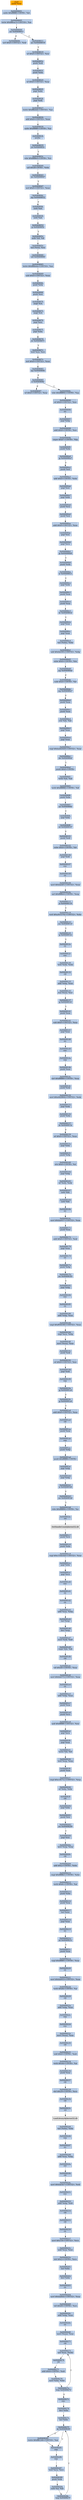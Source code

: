 digraph G {
node[shape=rectangle,style=filled,fillcolor=lightsteelblue,color=lightsteelblue]
bgcolor="transparent"
a0x00408000pushl_eax[label="start\npushl %eax",fillcolor="orange",color="lightgrey"];
a0x00408001andw_0xffffffffUINT8_di[label="0x00408001\nandw $0xffffffff<UINT8>, %di"];
a0x00408005testw_0xffffeac3UINT16_ax[label="0x00408005\ntestw $0xffffeac3<UINT16>, %ax"];
a0x00408009jne_0x00408011[label="0x00408009\njne 0x00408011"];
a0x0040800bxorl_0x0UINT32_edi[label="0x0040800b\nxorl $0x0<UINT32>, %edi"];
a0x00408011jno_0x00408018[label="0x00408011\njno 0x00408018"];
a0x00408018orl_0x0UINT32_esi[label="0x00408018\norl $0x0<UINT32>, %esi"];
a0x0040801epushl_edi[label="0x0040801e\npushl %edi"];
a0x0040801fpushl_ebx[label="0x0040801f\npushl %ebx"];
a0x00408020orl_0x0UINT32_eax[label="0x00408020\norl $0x0<UINT32>, %eax"];
a0x00408025popl_ebx[label="0x00408025\npopl %ebx"];
a0x00408026popl_edi[label="0x00408026\npopl %edi"];
a0x00408027testw_0xffffefd4UINT16_ax[label="0x00408027\ntestw $0xffffefd4<UINT16>, %ax"];
a0x0040802baddl_0x0UINT32_eax[label="0x0040802b\naddl $0x0<UINT32>, %eax"];
a0x00408030andw_0xffffffffUINT8_ax[label="0x00408030\nandw $0xffffffff<UINT8>, %ax"];
a0x00408034pusha_[label="0x00408034\npusha "];
a0x00408035jnl_0x0040803c[label="0x00408035\njnl 0x0040803c"];
a0x0040803crolw_0xffffffe0UINT8_cx[label="0x0040803c\nrolw $0xffffffe0<UINT8>, %cx"];
a0x00408040sall_0x40INT8_ebx[label="0x00408040\nsall $0x40<INT8>, %ebx"];
a0x00408043jns_0x00408047[label="0x00408043\njns 0x00408047"];
a0x00408047xorl_0x0UINT32_eax[label="0x00408047\nxorl $0x0<UINT32>, %eax"];
a0x0040804cjnp_0x00408052[label="0x0040804c\njnp 0x00408052"];
a0x0040804enotb_ah[label="0x0040804e\nnotb %ah"];
a0x00408050notb_ah[label="0x00408050\nnotb %ah"];
a0x00408052jp_0x0040805c[label="0x00408052\njp 0x0040805c"];
a0x0040805candb_dl_dl[label="0x0040805c\nandb %dl, %dl"];
a0x0040805eleal_esi__esi[label="0x0040805e\nleal (%esi), %esi"];
a0x00408060call_0x00408065[label="0x00408060\ncall 0x00408065"];
a0x00408065testw_0xffffdedaUINT16_ax[label="0x00408065\ntestw $0xffffdeda<UINT16>, %ax"];
a0x00408069subl_0x0UINT32_eax[label="0x00408069\nsubl $0x0<UINT32>, %eax"];
a0x0040806epushl_ebx[label="0x0040806e\npushl %ebx"];
a0x0040806fpushl_esi[label="0x0040806f\npushl %esi"];
a0x00408070negb_ch[label="0x00408070\nnegb %ch"];
a0x00408072negb_ch[label="0x00408072\nnegb %ch"];
a0x00408074popl_esi[label="0x00408074\npopl %esi"];
a0x00408075popl_ebx[label="0x00408075\npopl %ebx"];
a0x00408076jle_0x0040807c[label="0x00408076\njle 0x0040807c"];
a0x0040807ctestl_esi_esi[label="0x0040807c\ntestl %esi, %esi"];
a0x0040807exorl_0x0UINT32_eax[label="0x0040807e\nxorl $0x0<UINT32>, %eax"];
a0x00408083jnp_0x0040808c[label="0x00408083\njnp 0x0040808c"];
a0x00408085je_0x0040808c[label="0x00408085\nje 0x0040808c"];
a0x00408087orl_0x0UINT32_eax[label="0x00408087\norl $0x0<UINT32>, %eax"];
a0x0040808crolw_0xffffff90UINT8_sp[label="0x0040808c\nrolw $0xffffff90<UINT8>, %sp"];
a0x00408090orl_0x0UINT32_esi[label="0x00408090\norl $0x0<UINT32>, %esi"];
a0x00408096stc_[label="0x00408096\nstc "];
a0x00408097popl_ebp[label="0x00408097\npopl %ebp"];
a0x00408098addl_0x0UINT8_esi[label="0x00408098\naddl $0x0<UINT8>, %esi"];
a0x0040809bcmpw_0x67UINT8_bp[label="0x0040809b\ncmpw $0x67<UINT8>, %bp"];
a0x0040809fpushl_ebx[label="0x0040809f\npushl %ebx"];
a0x004080a0jg_0x004080a7[label="0x004080a0\njg 0x004080a7"];
a0x004080a2pushl_esi[label="0x004080a2\npushl %esi"];
a0x004080a3addl_0x0UINT8_ebx[label="0x004080a3\naddl $0x0<UINT8>, %ebx"];
a0x004080a6popl_esi[label="0x004080a6\npopl %esi"];
a0x004080a7popl_ebx[label="0x004080a7\npopl %ebx"];
a0x004080a8pushl_ecx[label="0x004080a8\npushl %ecx"];
a0x004080a9pushl_esi[label="0x004080a9\npushl %esi"];
a0x004080aaaddl_0x0UINT32_eax[label="0x004080aa\naddl $0x0<UINT32>, %eax"];
a0x004080afpopl_esi[label="0x004080af\npopl %esi"];
a0x004080b0popl_ecx[label="0x004080b0\npopl %ecx"];
a0x004080b1jp_0x004080b9[label="0x004080b1\njp 0x004080b9"];
a0x004080b9pushl_edx[label="0x004080b9\npushl %edx"];
a0x004080baje_0x004080c2[label="0x004080ba\nje 0x004080c2"];
a0x004080c2popl_edx[label="0x004080c2\npopl %edx"];
a0x004080c3pushl_eax[label="0x004080c3\npushl %eax"];
a0x004080c4pushl_eax[label="0x004080c4\npushl %eax"];
a0x004080c5jle_0x004080cb[label="0x004080c5\njle 0x004080cb"];
a0x004080cbpopl_eax[label="0x004080cb\npopl %eax"];
a0x004080ccpopl_eax[label="0x004080cc\npopl %eax"];
a0x004080cdleal_ebx__ebx[label="0x004080cd\nleal (%ebx), %ebx"];
a0x004080cfsubl_0xfab393UINT32_ebp[label="0x004080cf\nsubl $0xfab393<UINT32>, %ebp"];
a0x004080d5subw_0x0UINT8_bx[label="0x004080d5\nsubw $0x0<UINT8>, %bx"];
a0x004080d9jnp_0x004080de[label="0x004080d9\njnp 0x004080de"];
a0x004080dbsubb_0x0UINT8_bl[label="0x004080db\nsubb $0x0<UINT8>, %bl"];
a0x004080dejnp_0x004080e7[label="0x004080de\njnp 0x004080e7"];
a0x004080e0pushl_eax[label="0x004080e0\npushl %eax"];
a0x004080e1pushl_eax[label="0x004080e1\npushl %eax"];
a0x004080e2orw_dx_dx[label="0x004080e2\norw %dx, %dx"];
a0x004080e5popl_eax[label="0x004080e5\npopl %eax"];
a0x004080e6popl_eax[label="0x004080e6\npopl %eax"];
a0x004080e7cmpl_0xba0d3f29UINT32_eax[label="0x004080e7\ncmpl $0xba0d3f29<UINT32>, %eax"];
a0x004080ecjbe_0x004080ef[label="0x004080ec\njbe 0x004080ef"];
a0x004080efpushl_0x0UINT8[label="0x004080ef\npushl $0x0<UINT8>"];
a0x004080f1testb_ah_ah[label="0x004080f1\ntestb %ah, %ah"];
a0x004080f3testb_0xffffff86UINT8_dl[label="0x004080f3\ntestb $0xffffff86<UINT8>, %dl"];
a0x004080f6pushl_ebx[label="0x004080f6\npushl %ebx"];
a0x004080f7jae_0x004080fe[label="0x004080f7\njae 0x004080fe"];
a0x004080fepopl_ebx[label="0x004080fe\npopl %ebx"];
a0x004080ffjnl_0x00408107[label="0x004080ff\njnl 0x00408107"];
a0x00408101pushl_edi[label="0x00408101\npushl %edi"];
a0x00408102subw_0x0UINT8_di[label="0x00408102\nsubw $0x0<UINT8>, %di"];
a0x00408106popl_edi[label="0x00408106\npopl %edi"];
a0x00408107cmc_[label="0x00408107\ncmc "];
a0x00408108clc_[label="0x00408108\nclc "];
a0x00408109movl_0xfab4f5UINT32_eax[label="0x00408109\nmovl $0xfab4f5<UINT32>, %eax"];
a0x0040810esarl_0xffffffe0UINT8_esp[label="0x0040810e\nsarl $0xffffffe0<UINT8>, %esp"];
a0x00408111ja_0x00408119[label="0x00408111\nja 0x00408119"];
a0x00408119testl_0xa0e5376cUINT32_ebx[label="0x00408119\ntestl $0xa0e5376c<UINT32>, %ebx"];
a0x0040811fjno_0x00408125[label="0x0040811f\njno 0x00408125"];
a0x00408125jp_0x0040812e[label="0x00408125\njp 0x0040812e"];
a0x0040812eclc_[label="0x0040812e\nclc "];
a0x0040812fcmc_[label="0x0040812f\ncmc "];
a0x00408130testl_edx_edx[label="0x00408130\ntestl %edx, %edx"];
a0x00408132cld_[label="0x00408132\ncld "];
a0x00408133addl_ebp_eax[label="0x00408133\naddl %ebp, %eax"];
a0x00408135leal_esi__esi[label="0x00408135\nleal (%esi), %esi"];
a0x00408137jg_0x00408141[label="0x00408137\njg 0x00408141"];
a0x00408141pushl_eax[label="0x00408141\npushl %eax"];
a0x00408142subl_0x0UINT32_eax[label="0x00408142\nsubl $0x0<UINT32>, %eax"];
a0x00408147popl_eax[label="0x00408147\npopl %eax"];
a0x00408148stc_[label="0x00408148\nstc "];
a0x00408149cmc_[label="0x00408149\ncmc "];
a0x0040814anop_[label="0x0040814a\nnop "];
a0x0040814bpushl_eax[label="0x0040814b\npushl %eax"];
a0x0040814cshrl_0xffffff80UINT8_eax[label="0x0040814c\nshrl $0xffffff80<UINT8>, %eax"];
a0x0040814fpushl_edx[label="0x0040814f\npushl %edx"];
a0x00408150movl_0xefd2f804UINT32_edx[label="0x00408150\nmovl $0xefd2f804<UINT32>, %edx"];
a0x00408155popl_edx[label="0x00408155\npopl %edx"];
a0x00408156pushl_ebx[label="0x00408156\npushl %ebx"];
a0x00408157jle_0x0040815e[label="0x00408157\njle 0x0040815e"];
a0x00408159orl_0x0UINT32_eax[label="0x00408159\norl $0x0<UINT32>, %eax"];
a0x0040815epopl_ebx[label="0x0040815e\npopl %ebx"];
a0x0040815fpushl_ebp[label="0x0040815f\npushl %ebp"];
a0x00408160orw_0x0UINT8_si[label="0x00408160\norw $0x0<UINT8>, %si"];
a0x00408164popl_ebp[label="0x00408164\npopl %ebp"];
a0x00408165orl_edx_edx[label="0x00408165\norl %edx, %edx"];
a0x00408167notb_bh[label="0x00408167\nnotb %bh"];
a0x00408169notb_bh[label="0x00408169\nnotb %bh"];
a0x0040816bstc_[label="0x0040816b\nstc "];
a0x0040816cmovl_0xfab937UINT32_eax[label="0x0040816c\nmovl $0xfab937<UINT32>, %eax"];
a0x00408171pushl_eax[label="0x00408171\npushl %eax"];
a0x00408172addl_0x0UINT32_edi[label="0x00408172\naddl $0x0<UINT32>, %edi"];
a0x00408178popl_eax[label="0x00408178\npopl %eax"];
a0x00408179clc_[label="0x00408179\nclc "];
a0x0040817apushl_ebp[label="0x0040817a\npushl %ebp"];
a0x0040817bjns_0x00408183[label="0x0040817b\njns 0x00408183"];
a0x00408183popl_ebp[label="0x00408183\npopl %ebp"];
a0x00408184cmc_[label="0x00408184\ncmc "];
a0x00408185clc_[label="0x00408185\nclc "];
a0x00408186addl_ebp_eax[label="0x00408186\naddl %ebp, %eax"];
a0x00408188cmpl_0xff5f4390UINT32_eax[label="0x00408188\ncmpl $0xff5f4390<UINT32>, %eax"];
a0x0040818dcmpl_ecx_ebp[label="0x0040818d\ncmpl %ecx, %ebp"];
a0x0040818fmovl_eax__eax[label="0x0040818f\nmovl (%eax), %eax"];
a0x00408191pushl_edi[label="0x00408191\npushl %edi"];
a0x00408192orl_0x0UINT32_esi[label="0x00408192\norl $0x0<UINT32>, %esi"];
a0x00408198popl_edi[label="0x00408198\npopl %edi"];
a0x00408199nop_[label="0x00408199\nnop "];
a0x0040819ajg_0x004081a4[label="0x0040819a\njg 0x004081a4"];
a0x0040819cjp_0x004081a4[label="0x0040819c\njp 0x004081a4"];
a0x004081a4addl_0x0UINT32_eax[label="0x004081a4\naddl $0x0<UINT32>, %eax"];
a0x004081a9cld_[label="0x004081a9\ncld "];
a0x004081aapushl_eax[label="0x004081aa\npushl %eax"];
a0x004081abnop_[label="0x004081ab\nnop "];
a0x004081acpushl_ebp[label="0x004081ac\npushl %ebp"];
a0x004081adpushl_0xfffffff6UINT8[label="0x004081ad\npushl $0xfffffff6<UINT8>"];
a0x004081afpopl_ebp[label="0x004081af\npopl %ebp"];
a0x004081b0popl_ebp[label="0x004081b0\npopl %ebp"];
a0x004081b1je_0x004081b8[label="0x004081b1\nje 0x004081b8"];
a0x004081b3jns_0x004081b8[label="0x004081b3\njns 0x004081b8"];
a0x004081b8rolw_0xffffff90UINT8_si[label="0x004081b8\nrolw $0xffffff90<UINT8>, %si"];
a0x004081bcret[label="0x004081bc\nret"];
SetHandleCount_kernel32_dll[label="SetHandleCount@kernel32.dll",fillcolor="lightgrey",color="lightgrey"];
a0x004081c7pushl_ecx[label="0x004081c7\npushl %ecx"];
a0x004081c8pushl_ebx[label="0x004081c8\npushl %ebx"];
a0x004081c9cmpl_0xc33deebdUINT32_eax[label="0x004081c9\ncmpl $0xc33deebd<UINT32>, %eax"];
a0x004081cepopl_ebx[label="0x004081ce\npopl %ebx"];
a0x004081cfpopl_ecx[label="0x004081cf\npopl %ecx"];
a0x004081d0cmc_[label="0x004081d0\ncmc "];
a0x004081d1clc_[label="0x004081d1\nclc "];
a0x004081d2clc_[label="0x004081d2\nclc "];
a0x004081d3addl_eax_ebp[label="0x004081d3\naddl %eax, %ebp"];
a0x004081d5incl_esp[label="0x004081d5\nincl %esp"];
a0x004081d6decl_esp[label="0x004081d6\ndecl %esp"];
a0x004081d7movl_edi_edi[label="0x004081d7\nmovl %edi, %edi"];
a0x004081d9cmpb_bh_dh[label="0x004081d9\ncmpb %bh, %dh"];
a0x004081dbcld_[label="0x004081db\ncld "];
a0x004081dcroll_0x40UINT8_eax[label="0x004081dc\nroll $0x40<UINT8>, %eax"];
a0x004081dfmovl_0xfab572UINT32_eax[label="0x004081df\nmovl $0xfab572<UINT32>, %eax"];
a0x004081e4clc_[label="0x004081e4\nclc "];
a0x004081e5addl_ebp_eax[label="0x004081e5\naddl %ebp, %eax"];
a0x004081e7pushl_eax[label="0x004081e7\npushl %eax"];
a0x004081e8pushl_ecx[label="0x004081e8\npushl %ecx"];
a0x004081e9andl_0xffffffffUINT32_esi[label="0x004081e9\nandl $0xffffffff<UINT32>, %esi"];
a0x004081efpopl_ecx[label="0x004081ef\npopl %ecx"];
a0x004081f0popl_eax[label="0x004081f0\npopl %eax"];
a0x004081f1testw_di_di[label="0x004081f1\ntestw %di, %di"];
a0x004081f4testl_esp_esp[label="0x004081f4\ntestl %esp, %esp"];
a0x004081f6pushl_eax[label="0x004081f6\npushl %eax"];
a0x004081f7cmpl_0xcc817ccUINT32_esp[label="0x004081f7\ncmpl $0xcc817cc<UINT32>, %esp"];
a0x004081fdorl_ebx_ebx[label="0x004081fd\norl %ebx, %ebx"];
a0x004081ffcld_[label="0x004081ff\ncld "];
a0x00408200popl_ebx[label="0x00408200\npopl %ebx"];
a0x00408201pushl_esi[label="0x00408201\npushl %esi"];
a0x00408202jns_0x00408209[label="0x00408202\njns 0x00408209"];
a0x00408209popl_esi[label="0x00408209\npopl %esi"];
a0x0040820amovl_esp_esp[label="0x0040820a\nmovl %esp, %esp"];
a0x0040820ccld_[label="0x0040820c\ncld "];
a0x0040820daddl_0xaUINT8_ebx[label="0x0040820d\naddl $0xa<UINT8>, %ebx"];
a0x00408210cmpl_0xffffffb5UINT8_ebx[label="0x00408210\ncmpl $0xffffffb5<UINT8>, %ebx"];
a0x00408213testb_0x6cUINT8_al[label="0x00408213\ntestb $0x6c<UINT8>, %al"];
a0x00408215pushl_ebx[label="0x00408215\npushl %ebx"];
a0x00408216pushl_eax[label="0x00408216\npushl %eax"];
a0x00408217incl_eax[label="0x00408217\nincl %eax"];
a0x00408218popl_eax[label="0x00408218\npopl %eax"];
a0x00408219stc_[label="0x00408219\nstc "];
a0x0040821ajnl_0x0040821c[label="0x0040821a\njnl 0x0040821c"];
a0x0040821cpushl_eax[label="0x0040821c\npushl %eax"];
a0x0040821dcmpl_0xfffffff5UINT8_eax[label="0x0040821d\ncmpl $0xfffffff5<UINT8>, %eax"];
a0x00408220clc_[label="0x00408220\nclc "];
a0x00408221movl_0xfab933UINT32_eax[label="0x00408221\nmovl $0xfab933<UINT32>, %eax"];
a0x00408226testb_0x6bUINT8_al[label="0x00408226\ntestb $0x6b<UINT8>, %al"];
a0x00408229cld_[label="0x00408229\ncld "];
a0x0040822aaddl_ebp_eax[label="0x0040822a\naddl %ebp, %eax"];
a0x0040822cnop_[label="0x0040822c\nnop "];
a0x0040822dcmc_[label="0x0040822d\ncmc "];
a0x0040822emovl_eax__eax[label="0x0040822e\nmovl (%eax), %eax"];
a0x00408230cld_[label="0x00408230\ncld "];
a0x00408231subl_0x0UINT8_edi[label="0x00408231\nsubl $0x0<UINT8>, %edi"];
a0x00408234testb_0x4dUINT8_al[label="0x00408234\ntestb $0x4d<UINT8>, %al"];
a0x00408236pushl_eax[label="0x00408236\npushl %eax"];
a0x00408237cld_[label="0x00408237\ncld "];
a0x00408238shrl_0x20UINT8_ecx[label="0x00408238\nshrl $0x20<UINT8>, %ecx"];
a0x0040823bcld_[label="0x0040823b\ncld "];
a0x0040823cret[label="0x0040823c\nret"];
LoadLibraryA_kernel32_dll[label="LoadLibraryA@kernel32.dll",fillcolor="lightgrey",color="lightgrey"];
a0x00408244leal_ebx__ebx[label="0x00408244\nleal (%ebx), %ebx"];
a0x00408246nop_[label="0x00408246\nnop "];
a0x00408247stc_[label="0x00408247\nstc "];
a0x00408248addl_eax_ebp[label="0x00408248\naddl %eax, %ebp"];
a0x0040824astd_[label="0x0040824a\nstd "];
a0x0040824bcld_[label="0x0040824b\ncld "];
a0x0040824cmovl_0xfab5b7UINT32_edi[label="0x0040824c\nmovl $0xfab5b7<UINT32>, %edi"];
a0x00408251cmc_[label="0x00408251\ncmc "];
a0x00408252addl_ebp_edi[label="0x00408252\naddl %ebp, %edi"];
a0x00408254cld_[label="0x00408254\ncld "];
a0x00408255cld_[label="0x00408255\ncld "];
a0x00408256clc_[label="0x00408256\nclc "];
a0x00408257movl_0x334UINT32_ecx[label="0x00408257\nmovl $0x334<UINT32>, %ecx"];
a0x0040825candl_eax_eax[label="0x0040825c\nandl %eax, %eax"];
a0x0040825eshrl_0x2UINT8_ecx[label="0x0040825e\nshrl $0x2<UINT8>, %ecx"];
a0x00408261incl_ebx[label="0x00408261\nincl %ebx"];
a0x00408262decl_ebx[label="0x00408262\ndecl %ebx"];
a0x00408263clc_[label="0x00408263\nclc "];
a0x00408264movl_0xfab8ebUINT32_eax[label="0x00408264\nmovl $0xfab8eb<UINT32>, %eax"];
a0x00408269roll_0x60UINT8_esi[label="0x00408269\nroll $0x60<UINT8>, %esi"];
a0x0040826caddl_ebp_eax[label="0x0040826c\naddl %ebp, %eax"];
a0x0040826eclc_[label="0x0040826e\nclc "];
a0x0040826fmovl_eax__eax[label="0x0040826f\nmovl (%eax), %eax"];
a0x00408271cld_[label="0x00408271\ncld "];
a0x00408272xorl_eax_edi_[label="0x00408272\nxorl %eax, (%edi)"];
a0x00408274cld_[label="0x00408274\ncld "];
a0x00408275addl_0x4UINT8_edi[label="0x00408275\naddl $0x4<UINT8>, %edi"];
a0x00408278movl_ebx_ebx[label="0x00408278\nmovl %ebx, %ebx"];
a0x0040827aloop_0x00408272[label="0x0040827a\nloop 0x00408272"];
a0x0040827ccmc_[label="0x0040827c\ncmc "];
a0x0040827ddecl_ebx[label="0x0040827d\ndecl %ebx"];
a0x0040827eincl_ebx[label="0x0040827e\nincl %ebx"];
a0x0040827fjle_0x00408285[label="0x0040827f\njle 0x00408285"];
a0x00408281testw_0xffffc246UINT16_ax[label="0x00408281\ntestw $0xffffc246<UINT16>, %ax"];
a0x00408285nop_[label="0x00408285\nnop "];
a0x00408286nop_[label="0x00408286\nnop "];
a0x00408287testl_ecx_ecx[label="0x00408287\ntestl %ecx, %ecx"];
a0x00408289pushl_edx[label="0x00408289\npushl %edx"];
a0x0040828aoutb_al_dx[label="0x0040828a\noutb %al, %dx"];
a0x0040828bloop_0x0040827f[label="0x0040828b\nloop 0x0040827f"];
a0x00408000pushl_eax -> a0x00408001andw_0xffffffffUINT8_di [color="#000000"];
a0x00408001andw_0xffffffffUINT8_di -> a0x00408005testw_0xffffeac3UINT16_ax [color="#000000"];
a0x00408005testw_0xffffeac3UINT16_ax -> a0x00408009jne_0x00408011 [color="#000000"];
a0x00408009jne_0x00408011 -> a0x0040800bxorl_0x0UINT32_edi [color="#000000",label="F"];
a0x00408009jne_0x00408011 -> a0x00408011jno_0x00408018 [color="#000000",label="T"];
a0x00408011jno_0x00408018 -> a0x00408018orl_0x0UINT32_esi [color="#000000",label="T"];
a0x00408018orl_0x0UINT32_esi -> a0x0040801epushl_edi [color="#000000"];
a0x0040801epushl_edi -> a0x0040801fpushl_ebx [color="#000000"];
a0x0040801fpushl_ebx -> a0x00408020orl_0x0UINT32_eax [color="#000000"];
a0x00408020orl_0x0UINT32_eax -> a0x00408025popl_ebx [color="#000000"];
a0x00408025popl_ebx -> a0x00408026popl_edi [color="#000000"];
a0x00408026popl_edi -> a0x00408027testw_0xffffefd4UINT16_ax [color="#000000"];
a0x00408027testw_0xffffefd4UINT16_ax -> a0x0040802baddl_0x0UINT32_eax [color="#000000"];
a0x0040802baddl_0x0UINT32_eax -> a0x00408030andw_0xffffffffUINT8_ax [color="#000000"];
a0x00408030andw_0xffffffffUINT8_ax -> a0x00408034pusha_ [color="#000000"];
a0x00408034pusha_ -> a0x00408035jnl_0x0040803c [color="#000000"];
a0x00408035jnl_0x0040803c -> a0x0040803crolw_0xffffffe0UINT8_cx [color="#000000",label="T"];
a0x0040803crolw_0xffffffe0UINT8_cx -> a0x00408040sall_0x40INT8_ebx [color="#000000"];
a0x00408040sall_0x40INT8_ebx -> a0x00408043jns_0x00408047 [color="#000000"];
a0x00408043jns_0x00408047 -> a0x00408047xorl_0x0UINT32_eax [color="#000000",label="T"];
a0x00408047xorl_0x0UINT32_eax -> a0x0040804cjnp_0x00408052 [color="#000000"];
a0x0040804cjnp_0x00408052 -> a0x0040804enotb_ah [color="#000000",label="F"];
a0x0040804enotb_ah -> a0x00408050notb_ah [color="#000000"];
a0x00408050notb_ah -> a0x00408052jp_0x0040805c [color="#000000"];
a0x00408052jp_0x0040805c -> a0x0040805candb_dl_dl [color="#000000",label="T"];
a0x0040805candb_dl_dl -> a0x0040805eleal_esi__esi [color="#000000"];
a0x0040805eleal_esi__esi -> a0x00408060call_0x00408065 [color="#000000"];
a0x00408060call_0x00408065 -> a0x00408065testw_0xffffdedaUINT16_ax [color="#000000"];
a0x00408065testw_0xffffdedaUINT16_ax -> a0x00408069subl_0x0UINT32_eax [color="#000000"];
a0x00408069subl_0x0UINT32_eax -> a0x0040806epushl_ebx [color="#000000"];
a0x0040806epushl_ebx -> a0x0040806fpushl_esi [color="#000000"];
a0x0040806fpushl_esi -> a0x00408070negb_ch [color="#000000"];
a0x00408070negb_ch -> a0x00408072negb_ch [color="#000000"];
a0x00408072negb_ch -> a0x00408074popl_esi [color="#000000"];
a0x00408074popl_esi -> a0x00408075popl_ebx [color="#000000"];
a0x00408075popl_ebx -> a0x00408076jle_0x0040807c [color="#000000"];
a0x00408076jle_0x0040807c -> a0x0040807ctestl_esi_esi [color="#000000",label="T"];
a0x0040807ctestl_esi_esi -> a0x0040807exorl_0x0UINT32_eax [color="#000000"];
a0x0040807exorl_0x0UINT32_eax -> a0x00408083jnp_0x0040808c [color="#000000"];
a0x00408083jnp_0x0040808c -> a0x00408085je_0x0040808c [color="#000000",label="F"];
a0x00408085je_0x0040808c -> a0x00408087orl_0x0UINT32_eax [color="#000000",label="F"];
a0x00408085je_0x0040808c -> a0x0040808crolw_0xffffff90UINT8_sp [color="#000000",label="T"];
a0x0040808crolw_0xffffff90UINT8_sp -> a0x00408090orl_0x0UINT32_esi [color="#000000"];
a0x00408090orl_0x0UINT32_esi -> a0x00408096stc_ [color="#000000"];
a0x00408096stc_ -> a0x00408097popl_ebp [color="#000000"];
a0x00408097popl_ebp -> a0x00408098addl_0x0UINT8_esi [color="#000000"];
a0x00408098addl_0x0UINT8_esi -> a0x0040809bcmpw_0x67UINT8_bp [color="#000000"];
a0x0040809bcmpw_0x67UINT8_bp -> a0x0040809fpushl_ebx [color="#000000"];
a0x0040809fpushl_ebx -> a0x004080a0jg_0x004080a7 [color="#000000"];
a0x004080a0jg_0x004080a7 -> a0x004080a2pushl_esi [color="#000000",label="F"];
a0x004080a2pushl_esi -> a0x004080a3addl_0x0UINT8_ebx [color="#000000"];
a0x004080a3addl_0x0UINT8_ebx -> a0x004080a6popl_esi [color="#000000"];
a0x004080a6popl_esi -> a0x004080a7popl_ebx [color="#000000"];
a0x004080a7popl_ebx -> a0x004080a8pushl_ecx [color="#000000"];
a0x004080a8pushl_ecx -> a0x004080a9pushl_esi [color="#000000"];
a0x004080a9pushl_esi -> a0x004080aaaddl_0x0UINT32_eax [color="#000000"];
a0x004080aaaddl_0x0UINT32_eax -> a0x004080afpopl_esi [color="#000000"];
a0x004080afpopl_esi -> a0x004080b0popl_ecx [color="#000000"];
a0x004080b0popl_ecx -> a0x004080b1jp_0x004080b9 [color="#000000"];
a0x004080b1jp_0x004080b9 -> a0x004080b9pushl_edx [color="#000000",label="T"];
a0x004080b9pushl_edx -> a0x004080baje_0x004080c2 [color="#000000"];
a0x004080baje_0x004080c2 -> a0x004080c2popl_edx [color="#000000",label="T"];
a0x004080c2popl_edx -> a0x004080c3pushl_eax [color="#000000"];
a0x004080c3pushl_eax -> a0x004080c4pushl_eax [color="#000000"];
a0x004080c4pushl_eax -> a0x004080c5jle_0x004080cb [color="#000000"];
a0x004080c5jle_0x004080cb -> a0x004080cbpopl_eax [color="#000000",label="T"];
a0x004080cbpopl_eax -> a0x004080ccpopl_eax [color="#000000"];
a0x004080ccpopl_eax -> a0x004080cdleal_ebx__ebx [color="#000000"];
a0x004080cdleal_ebx__ebx -> a0x004080cfsubl_0xfab393UINT32_ebp [color="#000000"];
a0x004080cfsubl_0xfab393UINT32_ebp -> a0x004080d5subw_0x0UINT8_bx [color="#000000"];
a0x004080d5subw_0x0UINT8_bx -> a0x004080d9jnp_0x004080de [color="#000000"];
a0x004080d9jnp_0x004080de -> a0x004080dbsubb_0x0UINT8_bl [color="#000000",label="F"];
a0x004080dbsubb_0x0UINT8_bl -> a0x004080dejnp_0x004080e7 [color="#000000"];
a0x004080dejnp_0x004080e7 -> a0x004080e0pushl_eax [color="#000000",label="F"];
a0x004080e0pushl_eax -> a0x004080e1pushl_eax [color="#000000"];
a0x004080e1pushl_eax -> a0x004080e2orw_dx_dx [color="#000000"];
a0x004080e2orw_dx_dx -> a0x004080e5popl_eax [color="#000000"];
a0x004080e5popl_eax -> a0x004080e6popl_eax [color="#000000"];
a0x004080e6popl_eax -> a0x004080e7cmpl_0xba0d3f29UINT32_eax [color="#000000"];
a0x004080e7cmpl_0xba0d3f29UINT32_eax -> a0x004080ecjbe_0x004080ef [color="#000000"];
a0x004080ecjbe_0x004080ef -> a0x004080efpushl_0x0UINT8 [color="#000000",label="T"];
a0x004080efpushl_0x0UINT8 -> a0x004080f1testb_ah_ah [color="#000000"];
a0x004080f1testb_ah_ah -> a0x004080f3testb_0xffffff86UINT8_dl [color="#000000"];
a0x004080f3testb_0xffffff86UINT8_dl -> a0x004080f6pushl_ebx [color="#000000"];
a0x004080f6pushl_ebx -> a0x004080f7jae_0x004080fe [color="#000000"];
a0x004080f7jae_0x004080fe -> a0x004080fepopl_ebx [color="#000000",label="T"];
a0x004080fepopl_ebx -> a0x004080ffjnl_0x00408107 [color="#000000"];
a0x004080ffjnl_0x00408107 -> a0x00408101pushl_edi [color="#000000",label="F"];
a0x00408101pushl_edi -> a0x00408102subw_0x0UINT8_di [color="#000000"];
a0x00408102subw_0x0UINT8_di -> a0x00408106popl_edi [color="#000000"];
a0x00408106popl_edi -> a0x00408107cmc_ [color="#000000"];
a0x00408107cmc_ -> a0x00408108clc_ [color="#000000"];
a0x00408108clc_ -> a0x00408109movl_0xfab4f5UINT32_eax [color="#000000"];
a0x00408109movl_0xfab4f5UINT32_eax -> a0x0040810esarl_0xffffffe0UINT8_esp [color="#000000"];
a0x0040810esarl_0xffffffe0UINT8_esp -> a0x00408111ja_0x00408119 [color="#000000"];
a0x00408111ja_0x00408119 -> a0x00408119testl_0xa0e5376cUINT32_ebx [color="#000000",label="T"];
a0x00408119testl_0xa0e5376cUINT32_ebx -> a0x0040811fjno_0x00408125 [color="#000000"];
a0x0040811fjno_0x00408125 -> a0x00408125jp_0x0040812e [color="#000000",label="T"];
a0x00408125jp_0x0040812e -> a0x0040812eclc_ [color="#000000",label="T"];
a0x0040812eclc_ -> a0x0040812fcmc_ [color="#000000"];
a0x0040812fcmc_ -> a0x00408130testl_edx_edx [color="#000000"];
a0x00408130testl_edx_edx -> a0x00408132cld_ [color="#000000"];
a0x00408132cld_ -> a0x00408133addl_ebp_eax [color="#000000"];
a0x00408133addl_ebp_eax -> a0x00408135leal_esi__esi [color="#000000"];
a0x00408135leal_esi__esi -> a0x00408137jg_0x00408141 [color="#000000"];
a0x00408137jg_0x00408141 -> a0x00408141pushl_eax [color="#000000",label="T"];
a0x00408141pushl_eax -> a0x00408142subl_0x0UINT32_eax [color="#000000"];
a0x00408142subl_0x0UINT32_eax -> a0x00408147popl_eax [color="#000000"];
a0x00408147popl_eax -> a0x00408148stc_ [color="#000000"];
a0x00408148stc_ -> a0x00408149cmc_ [color="#000000"];
a0x00408149cmc_ -> a0x0040814anop_ [color="#000000"];
a0x0040814anop_ -> a0x0040814bpushl_eax [color="#000000"];
a0x0040814bpushl_eax -> a0x0040814cshrl_0xffffff80UINT8_eax [color="#000000"];
a0x0040814cshrl_0xffffff80UINT8_eax -> a0x0040814fpushl_edx [color="#000000"];
a0x0040814fpushl_edx -> a0x00408150movl_0xefd2f804UINT32_edx [color="#000000"];
a0x00408150movl_0xefd2f804UINT32_edx -> a0x00408155popl_edx [color="#000000"];
a0x00408155popl_edx -> a0x00408156pushl_ebx [color="#000000"];
a0x00408156pushl_ebx -> a0x00408157jle_0x0040815e [color="#000000"];
a0x00408157jle_0x0040815e -> a0x00408159orl_0x0UINT32_eax [color="#000000",label="F"];
a0x00408159orl_0x0UINT32_eax -> a0x0040815epopl_ebx [color="#000000"];
a0x0040815epopl_ebx -> a0x0040815fpushl_ebp [color="#000000"];
a0x0040815fpushl_ebp -> a0x00408160orw_0x0UINT8_si [color="#000000"];
a0x00408160orw_0x0UINT8_si -> a0x00408164popl_ebp [color="#000000"];
a0x00408164popl_ebp -> a0x00408165orl_edx_edx [color="#000000"];
a0x00408165orl_edx_edx -> a0x00408167notb_bh [color="#000000"];
a0x00408167notb_bh -> a0x00408169notb_bh [color="#000000"];
a0x00408169notb_bh -> a0x0040816bstc_ [color="#000000"];
a0x0040816bstc_ -> a0x0040816cmovl_0xfab937UINT32_eax [color="#000000"];
a0x0040816cmovl_0xfab937UINT32_eax -> a0x00408171pushl_eax [color="#000000"];
a0x00408171pushl_eax -> a0x00408172addl_0x0UINT32_edi [color="#000000"];
a0x00408172addl_0x0UINT32_edi -> a0x00408178popl_eax [color="#000000"];
a0x00408178popl_eax -> a0x00408179clc_ [color="#000000"];
a0x00408179clc_ -> a0x0040817apushl_ebp [color="#000000"];
a0x0040817apushl_ebp -> a0x0040817bjns_0x00408183 [color="#000000"];
a0x0040817bjns_0x00408183 -> a0x00408183popl_ebp [color="#000000",label="T"];
a0x00408183popl_ebp -> a0x00408184cmc_ [color="#000000"];
a0x00408184cmc_ -> a0x00408185clc_ [color="#000000"];
a0x00408185clc_ -> a0x00408186addl_ebp_eax [color="#000000"];
a0x00408186addl_ebp_eax -> a0x00408188cmpl_0xff5f4390UINT32_eax [color="#000000"];
a0x00408188cmpl_0xff5f4390UINT32_eax -> a0x0040818dcmpl_ecx_ebp [color="#000000"];
a0x0040818dcmpl_ecx_ebp -> a0x0040818fmovl_eax__eax [color="#000000"];
a0x0040818fmovl_eax__eax -> a0x00408191pushl_edi [color="#000000"];
a0x00408191pushl_edi -> a0x00408192orl_0x0UINT32_esi [color="#000000"];
a0x00408192orl_0x0UINT32_esi -> a0x00408198popl_edi [color="#000000"];
a0x00408198popl_edi -> a0x00408199nop_ [color="#000000"];
a0x00408199nop_ -> a0x0040819ajg_0x004081a4 [color="#000000"];
a0x0040819ajg_0x004081a4 -> a0x0040819cjp_0x004081a4 [color="#000000",label="F"];
a0x0040819cjp_0x004081a4 -> a0x004081a4addl_0x0UINT32_eax [color="#000000",label="T"];
a0x004081a4addl_0x0UINT32_eax -> a0x004081a9cld_ [color="#000000"];
a0x004081a9cld_ -> a0x004081aapushl_eax [color="#000000"];
a0x004081aapushl_eax -> a0x004081abnop_ [color="#000000"];
a0x004081abnop_ -> a0x004081acpushl_ebp [color="#000000"];
a0x004081acpushl_ebp -> a0x004081adpushl_0xfffffff6UINT8 [color="#000000"];
a0x004081adpushl_0xfffffff6UINT8 -> a0x004081afpopl_ebp [color="#000000"];
a0x004081afpopl_ebp -> a0x004081b0popl_ebp [color="#000000"];
a0x004081b0popl_ebp -> a0x004081b1je_0x004081b8 [color="#000000"];
a0x004081b1je_0x004081b8 -> a0x004081b3jns_0x004081b8 [color="#000000",label="F"];
a0x004081b3jns_0x004081b8 -> a0x004081b8rolw_0xffffff90UINT8_si [color="#000000",label="T"];
a0x004081b8rolw_0xffffff90UINT8_si -> a0x004081bcret [color="#000000"];
a0x004081bcret -> SetHandleCount_kernel32_dll [color="#000000"];
SetHandleCount_kernel32_dll -> a0x004081c7pushl_ecx [color="#000000"];
a0x004081c7pushl_ecx -> a0x004081c8pushl_ebx [color="#000000"];
a0x004081c8pushl_ebx -> a0x004081c9cmpl_0xc33deebdUINT32_eax [color="#000000"];
a0x004081c9cmpl_0xc33deebdUINT32_eax -> a0x004081cepopl_ebx [color="#000000"];
a0x004081cepopl_ebx -> a0x004081cfpopl_ecx [color="#000000"];
a0x004081cfpopl_ecx -> a0x004081d0cmc_ [color="#000000"];
a0x004081d0cmc_ -> a0x004081d1clc_ [color="#000000"];
a0x004081d1clc_ -> a0x004081d2clc_ [color="#000000"];
a0x004081d2clc_ -> a0x004081d3addl_eax_ebp [color="#000000"];
a0x004081d3addl_eax_ebp -> a0x004081d5incl_esp [color="#000000"];
a0x004081d5incl_esp -> a0x004081d6decl_esp [color="#000000"];
a0x004081d6decl_esp -> a0x004081d7movl_edi_edi [color="#000000"];
a0x004081d7movl_edi_edi -> a0x004081d9cmpb_bh_dh [color="#000000"];
a0x004081d9cmpb_bh_dh -> a0x004081dbcld_ [color="#000000"];
a0x004081dbcld_ -> a0x004081dcroll_0x40UINT8_eax [color="#000000"];
a0x004081dcroll_0x40UINT8_eax -> a0x004081dfmovl_0xfab572UINT32_eax [color="#000000"];
a0x004081dfmovl_0xfab572UINT32_eax -> a0x004081e4clc_ [color="#000000"];
a0x004081e4clc_ -> a0x004081e5addl_ebp_eax [color="#000000"];
a0x004081e5addl_ebp_eax -> a0x004081e7pushl_eax [color="#000000"];
a0x004081e7pushl_eax -> a0x004081e8pushl_ecx [color="#000000"];
a0x004081e8pushl_ecx -> a0x004081e9andl_0xffffffffUINT32_esi [color="#000000"];
a0x004081e9andl_0xffffffffUINT32_esi -> a0x004081efpopl_ecx [color="#000000"];
a0x004081efpopl_ecx -> a0x004081f0popl_eax [color="#000000"];
a0x004081f0popl_eax -> a0x004081f1testw_di_di [color="#000000"];
a0x004081f1testw_di_di -> a0x004081f4testl_esp_esp [color="#000000"];
a0x004081f4testl_esp_esp -> a0x004081f6pushl_eax [color="#000000"];
a0x004081f6pushl_eax -> a0x004081f7cmpl_0xcc817ccUINT32_esp [color="#000000"];
a0x004081f7cmpl_0xcc817ccUINT32_esp -> a0x004081fdorl_ebx_ebx [color="#000000"];
a0x004081fdorl_ebx_ebx -> a0x004081ffcld_ [color="#000000"];
a0x004081ffcld_ -> a0x00408200popl_ebx [color="#000000"];
a0x00408200popl_ebx -> a0x00408201pushl_esi [color="#000000"];
a0x00408201pushl_esi -> a0x00408202jns_0x00408209 [color="#000000"];
a0x00408202jns_0x00408209 -> a0x00408209popl_esi [color="#000000",label="T"];
a0x00408209popl_esi -> a0x0040820amovl_esp_esp [color="#000000"];
a0x0040820amovl_esp_esp -> a0x0040820ccld_ [color="#000000"];
a0x0040820ccld_ -> a0x0040820daddl_0xaUINT8_ebx [color="#000000"];
a0x0040820daddl_0xaUINT8_ebx -> a0x00408210cmpl_0xffffffb5UINT8_ebx [color="#000000"];
a0x00408210cmpl_0xffffffb5UINT8_ebx -> a0x00408213testb_0x6cUINT8_al [color="#000000"];
a0x00408213testb_0x6cUINT8_al -> a0x00408215pushl_ebx [color="#000000"];
a0x00408215pushl_ebx -> a0x00408216pushl_eax [color="#000000"];
a0x00408216pushl_eax -> a0x00408217incl_eax [color="#000000"];
a0x00408217incl_eax -> a0x00408218popl_eax [color="#000000"];
a0x00408218popl_eax -> a0x00408219stc_ [color="#000000"];
a0x00408219stc_ -> a0x0040821ajnl_0x0040821c [color="#000000"];
a0x0040821ajnl_0x0040821c -> a0x0040821cpushl_eax [color="#000000",label="T"];
a0x0040821cpushl_eax -> a0x0040821dcmpl_0xfffffff5UINT8_eax [color="#000000"];
a0x0040821dcmpl_0xfffffff5UINT8_eax -> a0x00408220clc_ [color="#000000"];
a0x00408220clc_ -> a0x00408221movl_0xfab933UINT32_eax [color="#000000"];
a0x00408221movl_0xfab933UINT32_eax -> a0x00408226testb_0x6bUINT8_al [color="#000000"];
a0x00408226testb_0x6bUINT8_al -> a0x00408229cld_ [color="#000000"];
a0x00408229cld_ -> a0x0040822aaddl_ebp_eax [color="#000000"];
a0x0040822aaddl_ebp_eax -> a0x0040822cnop_ [color="#000000"];
a0x0040822cnop_ -> a0x0040822dcmc_ [color="#000000"];
a0x0040822dcmc_ -> a0x0040822emovl_eax__eax [color="#000000"];
a0x0040822emovl_eax__eax -> a0x00408230cld_ [color="#000000"];
a0x00408230cld_ -> a0x00408231subl_0x0UINT8_edi [color="#000000"];
a0x00408231subl_0x0UINT8_edi -> a0x00408234testb_0x4dUINT8_al [color="#000000"];
a0x00408234testb_0x4dUINT8_al -> a0x00408236pushl_eax [color="#000000"];
a0x00408236pushl_eax -> a0x00408237cld_ [color="#000000"];
a0x00408237cld_ -> a0x00408238shrl_0x20UINT8_ecx [color="#000000"];
a0x00408238shrl_0x20UINT8_ecx -> a0x0040823bcld_ [color="#000000"];
a0x0040823bcld_ -> a0x0040823cret [color="#000000"];
a0x0040823cret -> LoadLibraryA_kernel32_dll [color="#000000"];
LoadLibraryA_kernel32_dll -> a0x00408244leal_ebx__ebx [color="#000000"];
a0x00408244leal_ebx__ebx -> a0x00408246nop_ [color="#000000"];
a0x00408246nop_ -> a0x00408247stc_ [color="#000000"];
a0x00408247stc_ -> a0x00408248addl_eax_ebp [color="#000000"];
a0x00408248addl_eax_ebp -> a0x0040824astd_ [color="#000000"];
a0x0040824astd_ -> a0x0040824bcld_ [color="#000000"];
a0x0040824bcld_ -> a0x0040824cmovl_0xfab5b7UINT32_edi [color="#000000"];
a0x0040824cmovl_0xfab5b7UINT32_edi -> a0x00408251cmc_ [color="#000000"];
a0x00408251cmc_ -> a0x00408252addl_ebp_edi [color="#000000"];
a0x00408252addl_ebp_edi -> a0x00408254cld_ [color="#000000"];
a0x00408254cld_ -> a0x00408255cld_ [color="#000000"];
a0x00408255cld_ -> a0x00408256clc_ [color="#000000"];
a0x00408256clc_ -> a0x00408257movl_0x334UINT32_ecx [color="#000000"];
a0x00408257movl_0x334UINT32_ecx -> a0x0040825candl_eax_eax [color="#000000"];
a0x0040825candl_eax_eax -> a0x0040825eshrl_0x2UINT8_ecx [color="#000000"];
a0x0040825eshrl_0x2UINT8_ecx -> a0x00408261incl_ebx [color="#000000"];
a0x00408261incl_ebx -> a0x00408262decl_ebx [color="#000000"];
a0x00408262decl_ebx -> a0x00408263clc_ [color="#000000"];
a0x00408263clc_ -> a0x00408264movl_0xfab8ebUINT32_eax [color="#000000"];
a0x00408264movl_0xfab8ebUINT32_eax -> a0x00408269roll_0x60UINT8_esi [color="#000000"];
a0x00408269roll_0x60UINT8_esi -> a0x0040826caddl_ebp_eax [color="#000000"];
a0x0040826caddl_ebp_eax -> a0x0040826eclc_ [color="#000000"];
a0x0040826eclc_ -> a0x0040826fmovl_eax__eax [color="#000000"];
a0x0040826fmovl_eax__eax -> a0x00408271cld_ [color="#000000"];
a0x00408271cld_ -> a0x00408272xorl_eax_edi_ [color="#000000"];
a0x00408272xorl_eax_edi_ -> a0x00408274cld_ [color="#000000"];
a0x00408274cld_ -> a0x00408275addl_0x4UINT8_edi [color="#000000"];
a0x00408275addl_0x4UINT8_edi -> a0x00408278movl_ebx_ebx [color="#000000"];
a0x00408278movl_ebx_ebx -> a0x0040827aloop_0x00408272 [color="#000000"];
a0x0040827aloop_0x00408272 -> a0x00408272xorl_eax_edi_ [color="#000000",label="T"];
a0x0040827aloop_0x00408272 -> a0x0040827ccmc_ [color="#000000",label="F"];
a0x0040827ccmc_ -> a0x0040827ddecl_ebx [color="#000000"];
a0x0040827ddecl_ebx -> a0x0040827eincl_ebx [color="#000000"];
a0x0040827eincl_ebx -> a0x0040827fjle_0x00408285 [color="#000000"];
a0x0040827fjle_0x00408285 -> a0x00408281testw_0xffffc246UINT16_ax [color="#000000",label="F"];
a0x00408281testw_0xffffc246UINT16_ax -> a0x00408285nop_ [color="#000000"];
a0x00408285nop_ -> a0x00408286nop_ [color="#000000"];
a0x00408286nop_ -> a0x00408287testl_ecx_ecx [color="#000000"];
a0x00408287testl_ecx_ecx -> a0x00408289pushl_edx [color="#000000"];
a0x00408289pushl_edx -> a0x0040828aoutb_al_dx [color="#000000"];
a0x0040828aoutb_al_dx -> a0x0040828bloop_0x0040827f [color="#000000"];
a0x0040828bloop_0x0040827f -> a0x0040827fjle_0x00408285 [color="#000000",label="T"];
a0x0040827fjle_0x00408285 -> a0x00408285nop_ [color="#000000",label="T"];
}
